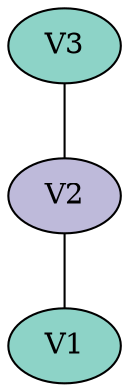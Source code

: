 graph colored {
node [style=filled colorscheme="set312"];
V2--V1;
V3--V2;
V1[fillcolor="1"];
V2[fillcolor="2"];
V2[fillcolor="3"];
V3[fillcolor="1"];
}